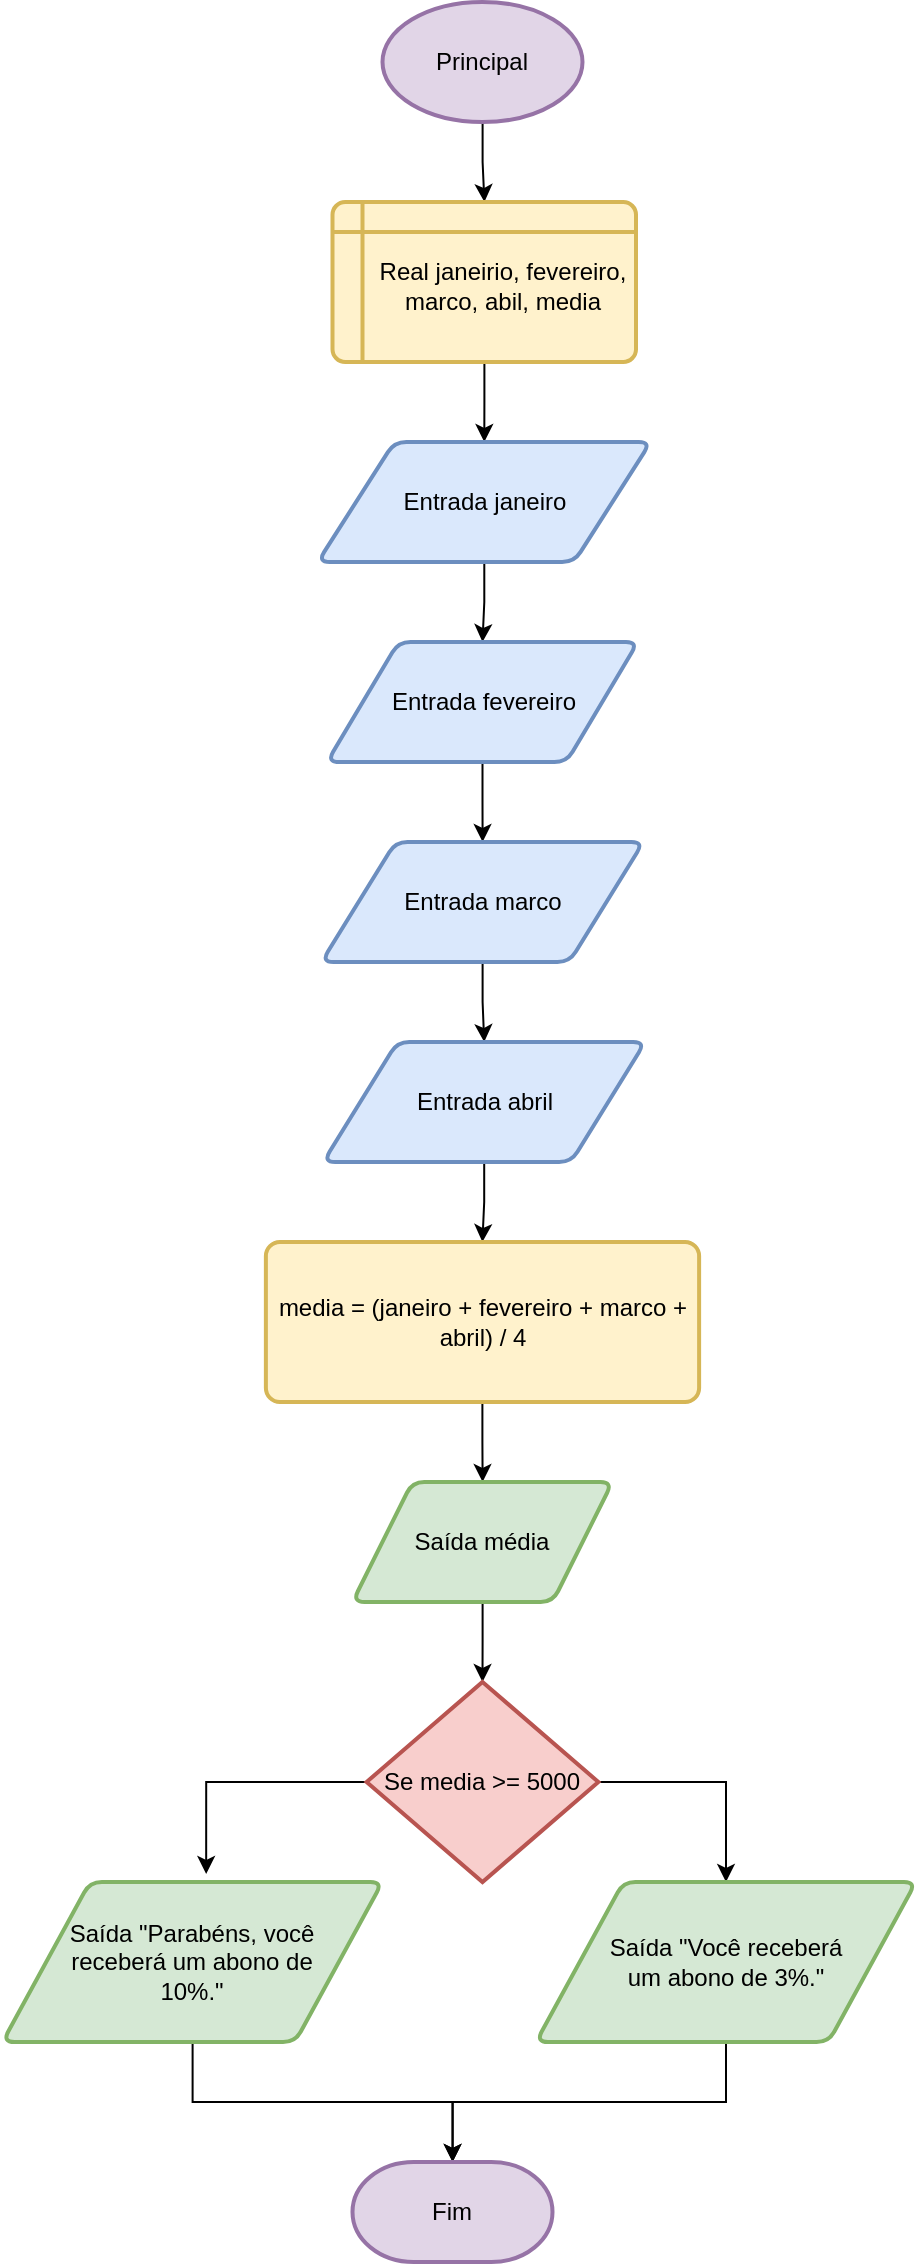 <mxfile version="14.4.2" type="device"><diagram id="C5RBs43oDa-KdzZeNtuy" name="Page-1"><mxGraphModel dx="1609" dy="873" grid="1" gridSize="10" guides="1" tooltips="1" connect="1" arrows="1" fold="1" page="1" pageScale="1" pageWidth="827" pageHeight="1169" math="0" shadow="0"><root><mxCell id="WIyWlLk6GJQsqaUBKTNV-0"/><mxCell id="WIyWlLk6GJQsqaUBKTNV-1" parent="WIyWlLk6GJQsqaUBKTNV-0"/><mxCell id="eEYoyqlDg6f5rlDX5KaW-4" style="edgeStyle=orthogonalEdgeStyle;rounded=0;orthogonalLoop=1;jettySize=auto;html=1;" edge="1" parent="WIyWlLk6GJQsqaUBKTNV-1" source="eEYoyqlDg6f5rlDX5KaW-1" target="eEYoyqlDg6f5rlDX5KaW-2"><mxGeometry relative="1" as="geometry"/></mxCell><mxCell id="eEYoyqlDg6f5rlDX5KaW-1" value="Principal" style="strokeWidth=2;html=1;shape=mxgraph.flowchart.start_1;whiteSpace=wrap;fillColor=#e1d5e7;strokeColor=#9673a6;" vertex="1" parent="WIyWlLk6GJQsqaUBKTNV-1"><mxGeometry x="363.25" y="20" width="100" height="60" as="geometry"/></mxCell><mxCell id="eEYoyqlDg6f5rlDX5KaW-9" style="edgeStyle=orthogonalEdgeStyle;rounded=0;orthogonalLoop=1;jettySize=auto;html=1;" edge="1" parent="WIyWlLk6GJQsqaUBKTNV-1" source="eEYoyqlDg6f5rlDX5KaW-2" target="eEYoyqlDg6f5rlDX5KaW-5"><mxGeometry relative="1" as="geometry"/></mxCell><mxCell id="eEYoyqlDg6f5rlDX5KaW-2" value="Real janeirio, fevereiro, marco, abil, media" style="shape=internalStorage;whiteSpace=wrap;html=1;dx=15;dy=15;rounded=1;arcSize=8;strokeWidth=2;fillColor=#fff2cc;strokeColor=#d6b656;align=center;spacingLeft=19;spacingTop=4;" vertex="1" parent="WIyWlLk6GJQsqaUBKTNV-1"><mxGeometry x="338.25" y="120" width="151.75" height="80" as="geometry"/></mxCell><mxCell id="eEYoyqlDg6f5rlDX5KaW-10" style="edgeStyle=orthogonalEdgeStyle;rounded=0;orthogonalLoop=1;jettySize=auto;html=1;" edge="1" parent="WIyWlLk6GJQsqaUBKTNV-1" source="eEYoyqlDg6f5rlDX5KaW-5" target="eEYoyqlDg6f5rlDX5KaW-6"><mxGeometry relative="1" as="geometry"/></mxCell><mxCell id="eEYoyqlDg6f5rlDX5KaW-5" value="Entrada janeiro" style="shape=parallelogram;html=1;strokeWidth=2;perimeter=parallelogramPerimeter;whiteSpace=wrap;rounded=1;arcSize=12;size=0.23;align=center;fillColor=#dae8fc;strokeColor=#6c8ebf;" vertex="1" parent="WIyWlLk6GJQsqaUBKTNV-1"><mxGeometry x="330.88" y="240" width="166.5" height="60" as="geometry"/></mxCell><mxCell id="eEYoyqlDg6f5rlDX5KaW-11" style="edgeStyle=orthogonalEdgeStyle;rounded=0;orthogonalLoop=1;jettySize=auto;html=1;" edge="1" parent="WIyWlLk6GJQsqaUBKTNV-1" source="eEYoyqlDg6f5rlDX5KaW-6" target="eEYoyqlDg6f5rlDX5KaW-7"><mxGeometry relative="1" as="geometry"/></mxCell><mxCell id="eEYoyqlDg6f5rlDX5KaW-6" value="Entrada fevereiro" style="shape=parallelogram;html=1;strokeWidth=2;perimeter=parallelogramPerimeter;whiteSpace=wrap;rounded=1;arcSize=12;size=0.23;align=center;fillColor=#dae8fc;strokeColor=#6c8ebf;" vertex="1" parent="WIyWlLk6GJQsqaUBKTNV-1"><mxGeometry x="335.5" y="340" width="155.5" height="60" as="geometry"/></mxCell><mxCell id="eEYoyqlDg6f5rlDX5KaW-12" style="edgeStyle=orthogonalEdgeStyle;rounded=0;orthogonalLoop=1;jettySize=auto;html=1;" edge="1" parent="WIyWlLk6GJQsqaUBKTNV-1" source="eEYoyqlDg6f5rlDX5KaW-7" target="eEYoyqlDg6f5rlDX5KaW-8"><mxGeometry relative="1" as="geometry"/></mxCell><mxCell id="eEYoyqlDg6f5rlDX5KaW-7" value="Entrada marco" style="shape=parallelogram;html=1;strokeWidth=2;perimeter=parallelogramPerimeter;whiteSpace=wrap;rounded=1;arcSize=12;size=0.23;align=center;fillColor=#dae8fc;strokeColor=#6c8ebf;" vertex="1" parent="WIyWlLk6GJQsqaUBKTNV-1"><mxGeometry x="332.75" y="440" width="161" height="60" as="geometry"/></mxCell><mxCell id="eEYoyqlDg6f5rlDX5KaW-14" style="edgeStyle=orthogonalEdgeStyle;rounded=0;orthogonalLoop=1;jettySize=auto;html=1;" edge="1" parent="WIyWlLk6GJQsqaUBKTNV-1" source="eEYoyqlDg6f5rlDX5KaW-8" target="eEYoyqlDg6f5rlDX5KaW-13"><mxGeometry relative="1" as="geometry"/></mxCell><mxCell id="eEYoyqlDg6f5rlDX5KaW-8" value="Entrada abril" style="shape=parallelogram;html=1;strokeWidth=2;perimeter=parallelogramPerimeter;whiteSpace=wrap;rounded=1;arcSize=12;size=0.23;align=center;fillColor=#dae8fc;strokeColor=#6c8ebf;" vertex="1" parent="WIyWlLk6GJQsqaUBKTNV-1"><mxGeometry x="333.63" y="540" width="161" height="60" as="geometry"/></mxCell><mxCell id="eEYoyqlDg6f5rlDX5KaW-20" style="edgeStyle=orthogonalEdgeStyle;rounded=0;orthogonalLoop=1;jettySize=auto;html=1;" edge="1" parent="WIyWlLk6GJQsqaUBKTNV-1" source="eEYoyqlDg6f5rlDX5KaW-13" target="eEYoyqlDg6f5rlDX5KaW-19"><mxGeometry relative="1" as="geometry"/></mxCell><mxCell id="eEYoyqlDg6f5rlDX5KaW-13" value="media = (janeiro + fevereiro + marco + abril)&amp;nbsp;/ 4" style="rounded=1;whiteSpace=wrap;html=1;absoluteArcSize=1;arcSize=14;strokeWidth=2;align=center;fillColor=#fff2cc;strokeColor=#d6b656;" vertex="1" parent="WIyWlLk6GJQsqaUBKTNV-1"><mxGeometry x="304.94" y="640" width="216.62" height="80" as="geometry"/></mxCell><mxCell id="eEYoyqlDg6f5rlDX5KaW-22" style="edgeStyle=orthogonalEdgeStyle;rounded=0;orthogonalLoop=1;jettySize=auto;html=1;" edge="1" parent="WIyWlLk6GJQsqaUBKTNV-1" source="eEYoyqlDg6f5rlDX5KaW-19" target="eEYoyqlDg6f5rlDX5KaW-21"><mxGeometry relative="1" as="geometry"/></mxCell><mxCell id="eEYoyqlDg6f5rlDX5KaW-19" value="Saída média" style="shape=parallelogram;html=1;strokeWidth=2;perimeter=parallelogramPerimeter;whiteSpace=wrap;rounded=1;arcSize=12;size=0.23;align=center;fillColor=#d5e8d4;strokeColor=#82b366;" vertex="1" parent="WIyWlLk6GJQsqaUBKTNV-1"><mxGeometry x="348.25" y="760" width="130" height="60" as="geometry"/></mxCell><mxCell id="eEYoyqlDg6f5rlDX5KaW-26" style="edgeStyle=orthogonalEdgeStyle;rounded=0;orthogonalLoop=1;jettySize=auto;html=1;entryX=0.536;entryY=-0.05;entryDx=0;entryDy=0;entryPerimeter=0;" edge="1" parent="WIyWlLk6GJQsqaUBKTNV-1" source="eEYoyqlDg6f5rlDX5KaW-21" target="eEYoyqlDg6f5rlDX5KaW-24"><mxGeometry relative="1" as="geometry"><Array as="points"><mxPoint x="275" y="910"/></Array></mxGeometry></mxCell><mxCell id="eEYoyqlDg6f5rlDX5KaW-27" style="edgeStyle=orthogonalEdgeStyle;rounded=0;orthogonalLoop=1;jettySize=auto;html=1;" edge="1" parent="WIyWlLk6GJQsqaUBKTNV-1" source="eEYoyqlDg6f5rlDX5KaW-21" target="eEYoyqlDg6f5rlDX5KaW-25"><mxGeometry relative="1" as="geometry"><Array as="points"><mxPoint x="535" y="910"/></Array></mxGeometry></mxCell><mxCell id="eEYoyqlDg6f5rlDX5KaW-21" value="Se media &amp;gt;=&amp;nbsp;5000" style="strokeWidth=2;html=1;shape=mxgraph.flowchart.decision;whiteSpace=wrap;align=center;fillColor=#f8cecc;strokeColor=#b85450;" vertex="1" parent="WIyWlLk6GJQsqaUBKTNV-1"><mxGeometry x="355.31" y="860" width="115.87" height="100" as="geometry"/></mxCell><mxCell id="eEYoyqlDg6f5rlDX5KaW-30" style="edgeStyle=orthogonalEdgeStyle;rounded=0;orthogonalLoop=1;jettySize=auto;html=1;" edge="1" parent="WIyWlLk6GJQsqaUBKTNV-1" source="eEYoyqlDg6f5rlDX5KaW-24" target="eEYoyqlDg6f5rlDX5KaW-29"><mxGeometry relative="1" as="geometry"/></mxCell><mxCell id="eEYoyqlDg6f5rlDX5KaW-24" value="Saída &quot;Parabéns, você receberá um abono de 10%.&quot;" style="shape=parallelogram;html=1;strokeWidth=2;perimeter=parallelogramPerimeter;whiteSpace=wrap;rounded=1;arcSize=12;size=0.23;align=center;fillColor=#d5e8d4;strokeColor=#82b366;spacingTop=0;spacingLeft=30;spacingRight=30;" vertex="1" parent="WIyWlLk6GJQsqaUBKTNV-1"><mxGeometry x="173.25" y="960" width="190" height="80" as="geometry"/></mxCell><mxCell id="eEYoyqlDg6f5rlDX5KaW-31" style="edgeStyle=orthogonalEdgeStyle;rounded=0;orthogonalLoop=1;jettySize=auto;html=1;" edge="1" parent="WIyWlLk6GJQsqaUBKTNV-1" source="eEYoyqlDg6f5rlDX5KaW-25" target="eEYoyqlDg6f5rlDX5KaW-29"><mxGeometry relative="1" as="geometry"/></mxCell><mxCell id="eEYoyqlDg6f5rlDX5KaW-25" value="Saída &quot;Você receberá um abono de 3%.&quot;" style="shape=parallelogram;html=1;strokeWidth=2;perimeter=parallelogramPerimeter;whiteSpace=wrap;rounded=1;arcSize=12;size=0.23;align=center;fillColor=#d5e8d4;strokeColor=#82b366;spacingTop=0;spacingLeft=30;spacingRight=30;" vertex="1" parent="WIyWlLk6GJQsqaUBKTNV-1"><mxGeometry x="440" y="960" width="190" height="80" as="geometry"/></mxCell><mxCell id="eEYoyqlDg6f5rlDX5KaW-29" value="Fim" style="strokeWidth=2;html=1;shape=mxgraph.flowchart.terminator;whiteSpace=wrap;align=center;fillColor=#e1d5e7;strokeColor=#9673a6;" vertex="1" parent="WIyWlLk6GJQsqaUBKTNV-1"><mxGeometry x="348.25" y="1100" width="100" height="50" as="geometry"/></mxCell></root></mxGraphModel></diagram></mxfile>